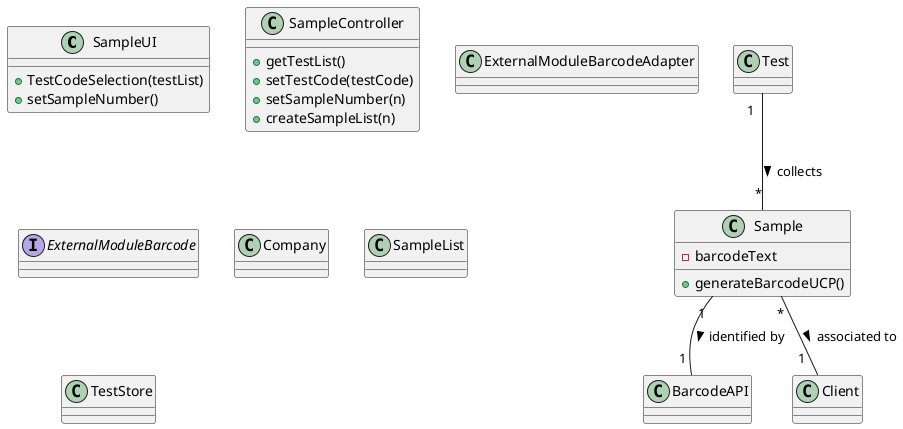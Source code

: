 @startuml

class SampleUI {
+TestCodeSelection(testList)
+setSampleNumber()
}

class SampleController {
+getTestList()
+setTestCode(testCode)
+setSampleNumber(n)
+createSampleList(n)
}

class ExternalModuleBarcodeAdapter {
}

interface ExternalModuleBarcode {
}

class Company {
}

class Sample {
-barcodeText
+generateBarcodeUCP()
}

class SampleList {
}

class TestStore {
}

class BarcodeAPI {
}

class Client {
}

class Test {
}

Sample "1"--"1 " BarcodeAPI : identified by >
Sample "*"--"1  " Client : associated to >
Test "1  "--"*" Sample : collects >

@enduml
